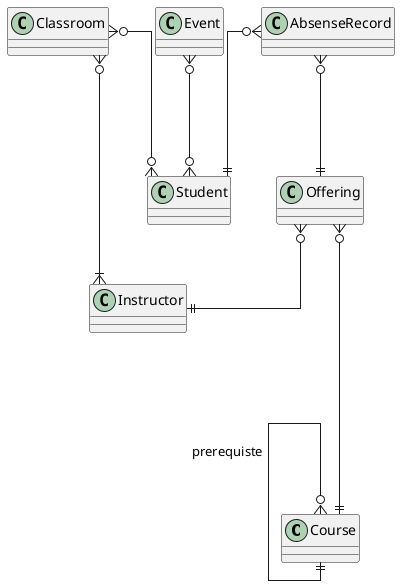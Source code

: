 @startuml

/'
Table Staff {
  id int [pk]
  name varchar
  email varchar [unique]
  Role varchar
  college varchar
  department varchar
}

Table Student {
  id int [pk]
  name varchar
  email varchar [unique]
  college varchar
  department varchar
}

Table Staff_Student {
  staff_id int
  student_id int
}

Ref: Staff_Student.staff_id > Staff.id
Ref: Staff_Student.student_id > Student.id

Table Course {
  id int [pk] // Unique identifier for each course
  title varchar // Title of the course
  description text // Detailed description of the course
  admin_id int // Admin who created the course
  prerequisite_id int // ID of prerequisite course if any
  created_at datetime // Timestamp for when the course was created
  updated_at datetime // Timestamp for the last update
}

Table Material {
  id int [pk] // Unique identifier for each material
  course_id int // ID of the course this material is associated with
  year int // Academic year the material is relevant to (e.g., 2024, 2023)
  type varchar // Type of material (e.g., lecture, lab, tutorial, assignment)
  file_path varchar // Path to the uploaded material
  description text // Description of the material
}

Table Lecture {
  id int [pk] // Unique identifier for each lecture
  course_id int // ID of the course this lecture belongs to
  title varchar // Title of the lecture
  date datetime // Date and time of the lecture
  duration int // Duration in minutes
}

Table Lab {
  id int [pk] // Unique identifier for each lab
  course_id int // ID of the course this lab belongs to
  title varchar // Title of the lab
  date datetime // Date and time of the lab
  duration int // Duration in minutes
}

Table Tutorial {
  id int [pk] // Unique identifier for each tutorial
  course_id int // ID of the course this tutorial belongs to
  title varchar // Title of the tutorial
  date datetime // Date and time of the tutorial
  duration int // Duration in minutes
}

Table Assignment {
  id int [pk] // Unique identifier for each assignment
  course_id int // ID of the course this assignment belongs to
  title varchar // Title of the assignment
  description text // Description of the assignment
  due_date datetime // Due date for the assignment
  submitted boolean // Indicator if the assignment has been submitted
}

// Define foreign key relationships
Ref: Staff.id < Course.id
Ref: Student.id < Course.id
Ref: Staff.id < Material.id
Ref: Material.course_id > Course.id
Ref: Lecture.course_id > Course.id
Ref: Lab.course_id > Course.id
Ref: Tutorial.course_id > Course.id
Ref: Assignment.course_id > Course.id

Table Attendance {
  id int [pk]
  student_id int [ref: > Student.id]
  course_id int [ref: > Course.id]
  date datetime
  status varchar // e.g., Present, Absent, Late
}

Table Event {
  id int [pk]
  title varchar
  description text
  date datetime
  created_by int [ref: > Staff.id]
}

Table Enrollment {
  id int [pk]
  student_id int [ref: > Student.id]
  course_id int [ref: > Course.id]
  enrolled_at datetime
}

Table Chatroom {
  id int [pk]
  course_id int [ref: > Course.id]
  title varchar // Main or Private
  created_at datetime
}

Table Message {
  id int [pk]
  chatroom_id int [ref: > Chatroom.id]
  sender_id int [ref: - Staff.id, ref: - Student.id]
  content text
  sent_at datetime
}

// Added refactor: managing relationships between course materials and user submissions
Table Submission {
  id int [pk]
  assignment_id int [ref: > Assignment.id]
  student_id int [ref: > Student.id]
  file_path varchar
  submitted_at datetime
}

// Events registration and attendance tracking
Table Event_Registration {
  event_id int [ref: > Event.id]
  student_id int [ref: > Student.id]
  registered_at datetime
}
/*Ref: posts.user_id > users.id // many-to-one

Ref: users.id < follows.following_user_id

Ref: users.id < follows.followed_user_id*/
'
'
'
'/

skinparam linetype ortho

Course }o-|| Course: prerequiste 
Classroom }o---o{ Student
Classroom }o---|{ Instructor
Offering }o--|| Instructor
Offering }o-----|| Course
Event }o---o{ Student
AbsenseRecord }o---|| Student
AbsenseRecord }o---|| Offering

@enduml
